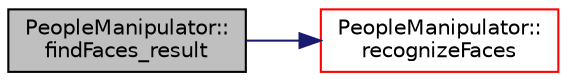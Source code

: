 digraph "PeopleManipulator::findFaces_result"
{
 // LATEX_PDF_SIZE
  edge [fontname="Helvetica",fontsize="10",labelfontname="Helvetica",labelfontsize="10"];
  node [fontname="Helvetica",fontsize="10",shape=record];
  rankdir="LR";
  Node1 [label="PeopleManipulator::\lfindFaces_result",height=0.2,width=0.4,color="black", fillcolor="grey75", style="filled", fontcolor="black",tooltip=" "];
  Node1 -> Node2 [color="midnightblue",fontsize="10",style="solid",fontname="Helvetica"];
  Node2 [label="PeopleManipulator::\lrecognizeFaces",height=0.2,width=0.4,color="red", fillcolor="white", style="filled",URL="$class_people_manipulator.html#a5442cfcb86fceadf2e2e7cb5b6f92731",tooltip=" "];
}
